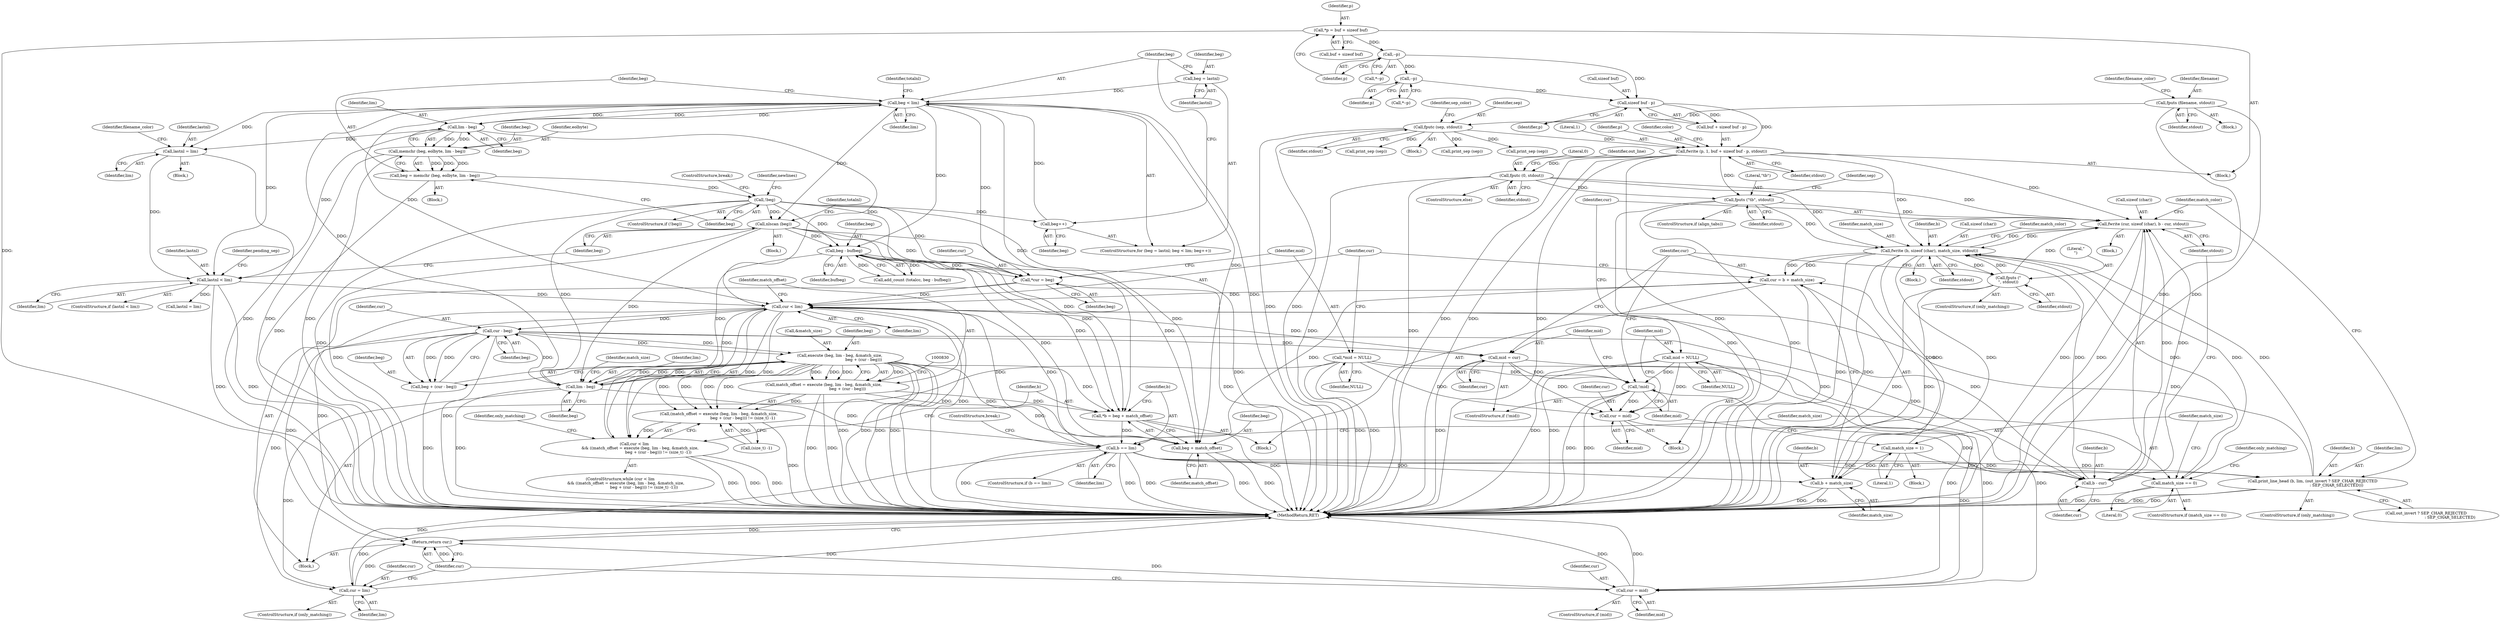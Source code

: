 digraph "0_savannah_8fcf61523644df42e1905c81bed26838e0b04f91@API" {
"1000883" [label="(Call,fwrite (cur, sizeof (char), b - cur, stdout))"];
"1000887" [label="(Call,b - cur)"];
"1000841" [label="(Call,b == lim)"];
"1000835" [label="(Call,*b = beg + match_offset)"];
"1000817" [label="(Call,execute (beg, lim - beg, &match_size,\n                                      beg + (cur - beg)))"];
"1000826" [label="(Call,cur - beg)"];
"1000811" [label="(Call,cur < lim)"];
"1000802" [label="(Call,*cur = beg)"];
"1000741" [label="(Call,nlscan (beg))"];
"1000618" [label="(Call,beg < lim)"];
"1000621" [label="(Call,beg++)"];
"1000633" [label="(Call,!beg)"];
"1000624" [label="(Call,beg = memchr (beg, eolbyte, lim - beg))"];
"1000626" [label="(Call,memchr (beg, eolbyte, lim - beg))"];
"1000629" [label="(Call,lim - beg)"];
"1000615" [label="(Call,beg = lastnl)"];
"1000770" [label="(Call,beg - bufbeg)"];
"1000906" [label="(Call,cur = b + match_size)"];
"1000893" [label="(Call,fwrite (b, sizeof (char), match_size, stdout))"];
"1000863" [label="(Call,print_line_head (b, lim, (out_invert ? SEP_CHAR_REJECTED\n                                      : SEP_CHAR_SELECTED)))"];
"1000846" [label="(Call,match_size == 0)"];
"1000850" [label="(Call,match_size = 1)"];
"1000793" [label="(Call,fputs (\"\t\b\", stdout))"];
"1000703" [label="(Call,fwrite (p, 1, buf + sizeof buf - p, stdout))"];
"1000708" [label="(Call,sizeof buf - p)"];
"1000675" [label="(Call,--p)"];
"1000665" [label="(Call,*p = buf + sizeof buf)"];
"1000698" [label="(Call,--p)"];
"1000657" [label="(Call,fputc (sep, stdout))"];
"1000649" [label="(Call,fputs (filename, stdout))"];
"1000730" [label="(Call,fputc (0, stdout))"];
"1000883" [label="(Call,fwrite (cur, sizeof (char), b - cur, stdout))"];
"1000903" [label="(Call,fputs (\"\n\", stdout))"];
"1000737" [label="(Call,lastnl < lim)"];
"1000643" [label="(Call,lastnl = lim)"];
"1000819" [label="(Call,lim - beg)"];
"1000815" [label="(Call,match_offset = execute (beg, lim - beg, &match_size,\n                                      beg + (cur - beg)))"];
"1000877" [label="(Call,cur = mid)"];
"1000854" [label="(Call,!mid)"];
"1000856" [label="(Call,mid = cur)"];
"1000806" [label="(Call,*mid = NULL)"];
"1000880" [label="(Call,mid = NULL)"];
"1000810" [label="(Call,cur < lim\n         && ((match_offset = execute (beg, lim - beg, &match_size,\n                                      beg + (cur - beg))) != (size_t) -1))"];
"1000814" [label="(Call,(match_offset = execute (beg, lim - beg, &match_size,\n                                      beg + (cur - beg))) != (size_t) -1)"];
"1000908" [label="(Call,b + match_size)"];
"1000913" [label="(Call,cur = lim)"];
"1000922" [label="(Return,return cur;)"];
"1000837" [label="(Call,beg + match_offset)"];
"1000824" [label="(Call,beg + (cur - beg))"];
"1000919" [label="(Call,cur = mid)"];
"1000887" [label="(Call,b - cur)"];
"1000866" [label="(Call,out_invert ? SEP_CHAR_REJECTED\n                                      : SEP_CHAR_SELECTED)"];
"1000809" [label="(ControlStructure,while (cur < lim\n         && ((match_offset = execute (beg, lim - beg, &match_size,\n                                      beg + (cur - beg))) != (size_t) -1)))"];
"1001415" [label="(MethodReturn,RET)"];
"1000911" [label="(ControlStructure,if (only_matching))"];
"1000839" [label="(Identifier,match_offset)"];
"1000674" [label="(Call,*--p)"];
"1000907" [label="(Identifier,cur)"];
"1000633" [label="(Call,!beg)"];
"1000614" [label="(ControlStructure,for (beg = lastnl; beg < lim; beg++))"];
"1000811" [label="(Call,cur < lim)"];
"1000904" [label="(Literal,\"\n\")"];
"1000714" [label="(Identifier,color)"];
"1000883" [label="(Call,fwrite (cur, sizeof (char), b - cur, stdout))"];
"1000797" [label="(Identifier,sep)"];
"1000666" [label="(Identifier,p)"];
"1000898" [label="(Identifier,stdout)"];
"1000628" [label="(Identifier,eolbyte)"];
"1000708" [label="(Call,sizeof buf - p)"];
"1000876" [label="(Block,)"];
"1000806" [label="(Call,*mid = NULL)"];
"1000823" [label="(Identifier,match_size)"];
"1000676" [label="(Identifier,p)"];
"1000890" [label="(Identifier,stdout)"];
"1000838" [label="(Identifier,beg)"];
"1000895" [label="(Call,sizeof (char))"];
"1000703" [label="(Call,fwrite (p, 1, buf + sizeof buf - p, stdout))"];
"1000877" [label="(Call,cur = mid)"];
"1000818" [label="(Identifier,beg)"];
"1000815" [label="(Call,match_offset = execute (beg, lim - beg, &match_size,\n                                      beg + (cur - beg)))"];
"1000900" [label="(Identifier,match_color)"];
"1000706" [label="(Call,buf + sizeof buf - p)"];
"1000645" [label="(Identifier,lim)"];
"1000903" [label="(Call,fputs (\"\n\", stdout))"];
"1000730" [label="(Call,fputc (0, stdout))"];
"1000819" [label="(Call,lim - beg)"];
"1000798" [label="(Block,)"];
"1000893" [label="(Call,fwrite (b, sizeof (char), match_size, stdout))"];
"1000608" [label="(Block,)"];
"1000626" [label="(Call,memchr (beg, eolbyte, lim - beg))"];
"1000884" [label="(Identifier,cur)"];
"1000771" [label="(Identifier,beg)"];
"1000794" [label="(Literal,\"\t\b\")"];
"1000804" [label="(Identifier,beg)"];
"1000639" [label="(Identifier,totalnl)"];
"1000732" [label="(Identifier,stdout)"];
"1000825" [label="(Identifier,beg)"];
"1000624" [label="(Call,beg = memchr (beg, eolbyte, lim - beg))"];
"1000841" [label="(Call,b == lim)"];
"1000711" [label="(Identifier,p)"];
"1000892" [label="(Identifier,match_color)"];
"1000667" [label="(Call,buf + sizeof buf)"];
"1000649" [label="(Call,fputs (filename, stdout))"];
"1000881" [label="(Identifier,mid)"];
"1000843" [label="(Identifier,lim)"];
"1000737" [label="(Call,lastnl < lim)"];
"1000643" [label="(Call,lastnl = lim)"];
"1000814" [label="(Call,(match_offset = execute (beg, lim - beg, &match_size,\n                                      beg + (cur - beg))) != (size_t) -1)"];
"1000629" [label="(Call,lim - beg)"];
"1000817" [label="(Call,execute (beg, lim - beg, &match_size,\n                                      beg + (cur - beg)))"];
"1000632" [label="(ControlStructure,if (!beg))"];
"1000644" [label="(Identifier,lastnl)"];
"1000768" [label="(Call,add_count (totalcc, beg - bufbeg))"];
"1000912" [label="(Identifier,only_matching)"];
"1000748" [label="(Call,lastnl = lim)"];
"1000651" [label="(Identifier,stdout)"];
"1000697" [label="(Call,*--p)"];
"1000920" [label="(Identifier,cur)"];
"1000850" [label="(Call,match_size = 1)"];
"1000856" [label="(Call,mid = cur)"];
"1000908" [label="(Call,b + match_size)"];
"1000699" [label="(Identifier,p)"];
"1000635" [label="(ControlStructure,break;)"];
"1000617" [label="(Identifier,lastnl)"];
"1000847" [label="(Identifier,match_size)"];
"1000631" [label="(Identifier,beg)"];
"1000634" [label="(Identifier,beg)"];
"1000820" [label="(Identifier,lim)"];
"1000864" [label="(Identifier,b)"];
"1000712" [label="(Identifier,stdout)"];
"1000659" [label="(Identifier,stdout)"];
"1000913" [label="(Call,cur = lim)"];
"1000889" [label="(Identifier,cur)"];
"1000905" [label="(Identifier,stdout)"];
"1000851" [label="(Identifier,match_size)"];
"1000914" [label="(Identifier,cur)"];
"1000802" [label="(Call,*cur = beg)"];
"1000897" [label="(Identifier,match_size)"];
"1000862" [label="(Identifier,only_matching)"];
"1000738" [label="(Identifier,lastnl)"];
"1000616" [label="(Identifier,beg)"];
"1000770" [label="(Call,beg - bufbeg)"];
"1000620" [label="(Identifier,lim)"];
"1000791" [label="(ControlStructure,if (align_tabs))"];
"1000846" [label="(Call,match_size == 0)"];
"1000618" [label="(Call,beg < lim)"];
"1000740" [label="(Block,)"];
"1000824" [label="(Call,beg + (cur - beg))"];
"1000661" [label="(Identifier,sep_color)"];
"1000653" [label="(Identifier,filename_color)"];
"1000857" [label="(Identifier,mid)"];
"1000917" [label="(ControlStructure,if (mid))"];
"1000808" [label="(Identifier,NULL)"];
"1000879" [label="(Identifier,mid)"];
"1000842" [label="(Identifier,b)"];
"1000796" [label="(Call,print_sep (sep))"];
"1000627" [label="(Identifier,beg)"];
"1000923" [label="(Identifier,cur)"];
"1000637" [label="(Identifier,newlines)"];
"1000860" [label="(Block,)"];
"1000654" [label="(Block,)"];
"1000739" [label="(Identifier,lim)"];
"1000793" [label="(Call,fputs (\"\t\b\", stdout))"];
"1000833" [label="(Block,)"];
"1000813" [label="(Identifier,lim)"];
"1000615" [label="(Call,beg = lastnl)"];
"1000646" [label="(Block,)"];
"1000734" [label="(Identifier,out_line)"];
"1000658" [label="(Identifier,sep)"];
"1000731" [label="(Literal,0)"];
"1000844" [label="(ControlStructure,break;)"];
"1000827" [label="(Identifier,cur)"];
"1000744" [label="(Identifier,totalnl)"];
"1000840" [label="(ControlStructure,if (b == lim))"];
"1000729" [label="(ControlStructure,else)"];
"1000910" [label="(Identifier,match_size)"];
"1000858" [label="(Identifier,cur)"];
"1000619" [label="(Identifier,beg)"];
"1000888" [label="(Identifier,b)"];
"1000836" [label="(Identifier,b)"];
"1000919" [label="(Call,cur = mid)"];
"1000736" [label="(ControlStructure,if (lastnl < lim))"];
"1000906" [label="(Call,cur = b + match_size)"];
"1000621" [label="(Call,beg++)"];
"1000807" [label="(Identifier,mid)"];
"1000803" [label="(Identifier,cur)"];
"1000863" [label="(Call,print_line_head (b, lim, (out_invert ? SEP_CHAR_REJECTED\n                                      : SEP_CHAR_SELECTED)))"];
"1000816" [label="(Identifier,match_offset)"];
"1000630" [label="(Identifier,lim)"];
"1000705" [label="(Literal,1)"];
"1000821" [label="(Identifier,beg)"];
"1000657" [label="(Call,fputc (sep, stdout))"];
"1000871" [label="(Block,)"];
"1000852" [label="(Literal,1)"];
"1000854" [label="(Call,!mid)"];
"1000704" [label="(Identifier,p)"];
"1000855" [label="(Identifier,mid)"];
"1000779" [label="(Call,print_sep (sep))"];
"1000901" [label="(ControlStructure,if (only_matching))"];
"1000880" [label="(Call,mid = NULL)"];
"1000675" [label="(Call,--p)"];
"1000853" [label="(ControlStructure,if (!mid))"];
"1000915" [label="(Identifier,lim)"];
"1000650" [label="(Identifier,filename)"];
"1000752" [label="(Identifier,pending_sep)"];
"1000828" [label="(Identifier,beg)"];
"1000741" [label="(Call,nlscan (beg))"];
"1000665" [label="(Call,*p = buf + sizeof buf)"];
"1000622" [label="(Identifier,beg)"];
"1000826" [label="(Call,cur - beg)"];
"1000810" [label="(Call,cur < lim\n         && ((match_offset = execute (beg, lim - beg, &match_size,\n                                      beg + (cur - beg))) != (size_t) -1))"];
"1000623" [label="(Block,)"];
"1000921" [label="(Identifier,mid)"];
"1000795" [label="(Identifier,stdout)"];
"1000837" [label="(Call,beg + match_offset)"];
"1000882" [label="(Identifier,NULL)"];
"1000822" [label="(Call,&match_size)"];
"1000812" [label="(Identifier,cur)"];
"1000909" [label="(Identifier,b)"];
"1000922" [label="(Return,return cur;)"];
"1000849" [label="(Block,)"];
"1000662" [label="(Block,)"];
"1000753" [label="(Call,print_sep (sep))"];
"1000772" [label="(Identifier,bufbeg)"];
"1000829" [label="(Call,(size_t) -1)"];
"1000698" [label="(Call,--p)"];
"1000625" [label="(Identifier,beg)"];
"1000865" [label="(Identifier,lim)"];
"1000861" [label="(ControlStructure,if (only_matching))"];
"1000885" [label="(Call,sizeof (char))"];
"1000845" [label="(ControlStructure,if (match_size == 0))"];
"1000894" [label="(Identifier,b)"];
"1000848" [label="(Literal,0)"];
"1000835" [label="(Call,*b = beg + match_offset)"];
"1000648" [label="(Identifier,filename_color)"];
"1000742" [label="(Identifier,beg)"];
"1000878" [label="(Identifier,cur)"];
"1000709" [label="(Call,sizeof buf)"];
"1000883" -> "1000871"  [label="AST: "];
"1000883" -> "1000890"  [label="CFG: "];
"1000884" -> "1000883"  [label="AST: "];
"1000885" -> "1000883"  [label="AST: "];
"1000887" -> "1000883"  [label="AST: "];
"1000890" -> "1000883"  [label="AST: "];
"1000892" -> "1000883"  [label="CFG: "];
"1000883" -> "1001415"  [label="DDG: "];
"1000883" -> "1001415"  [label="DDG: "];
"1000887" -> "1000883"  [label="DDG: "];
"1000887" -> "1000883"  [label="DDG: "];
"1000793" -> "1000883"  [label="DDG: "];
"1000893" -> "1000883"  [label="DDG: "];
"1000730" -> "1000883"  [label="DDG: "];
"1000703" -> "1000883"  [label="DDG: "];
"1000903" -> "1000883"  [label="DDG: "];
"1000883" -> "1000893"  [label="DDG: "];
"1000887" -> "1000889"  [label="CFG: "];
"1000888" -> "1000887"  [label="AST: "];
"1000889" -> "1000887"  [label="AST: "];
"1000890" -> "1000887"  [label="CFG: "];
"1000841" -> "1000887"  [label="DDG: "];
"1000877" -> "1000887"  [label="DDG: "];
"1000826" -> "1000887"  [label="DDG: "];
"1000811" -> "1000887"  [label="DDG: "];
"1000887" -> "1000893"  [label="DDG: "];
"1000841" -> "1000840"  [label="AST: "];
"1000841" -> "1000843"  [label="CFG: "];
"1000842" -> "1000841"  [label="AST: "];
"1000843" -> "1000841"  [label="AST: "];
"1000844" -> "1000841"  [label="CFG: "];
"1000847" -> "1000841"  [label="CFG: "];
"1000841" -> "1001415"  [label="DDG: "];
"1000841" -> "1001415"  [label="DDG: "];
"1000841" -> "1001415"  [label="DDG: "];
"1000841" -> "1000811"  [label="DDG: "];
"1000835" -> "1000841"  [label="DDG: "];
"1000819" -> "1000841"  [label="DDG: "];
"1000811" -> "1000841"  [label="DDG: "];
"1000841" -> "1000863"  [label="DDG: "];
"1000841" -> "1000863"  [label="DDG: "];
"1000841" -> "1000906"  [label="DDG: "];
"1000841" -> "1000908"  [label="DDG: "];
"1000841" -> "1000913"  [label="DDG: "];
"1000835" -> "1000833"  [label="AST: "];
"1000835" -> "1000837"  [label="CFG: "];
"1000836" -> "1000835"  [label="AST: "];
"1000837" -> "1000835"  [label="AST: "];
"1000842" -> "1000835"  [label="CFG: "];
"1000835" -> "1001415"  [label="DDG: "];
"1000817" -> "1000835"  [label="DDG: "];
"1000741" -> "1000835"  [label="DDG: "];
"1000618" -> "1000835"  [label="DDG: "];
"1000633" -> "1000835"  [label="DDG: "];
"1000770" -> "1000835"  [label="DDG: "];
"1000815" -> "1000835"  [label="DDG: "];
"1000817" -> "1000815"  [label="AST: "];
"1000817" -> "1000824"  [label="CFG: "];
"1000818" -> "1000817"  [label="AST: "];
"1000819" -> "1000817"  [label="AST: "];
"1000822" -> "1000817"  [label="AST: "];
"1000824" -> "1000817"  [label="AST: "];
"1000815" -> "1000817"  [label="CFG: "];
"1000817" -> "1001415"  [label="DDG: "];
"1000817" -> "1001415"  [label="DDG: "];
"1000817" -> "1001415"  [label="DDG: "];
"1000817" -> "1001415"  [label="DDG: "];
"1000817" -> "1000814"  [label="DDG: "];
"1000817" -> "1000814"  [label="DDG: "];
"1000817" -> "1000814"  [label="DDG: "];
"1000817" -> "1000814"  [label="DDG: "];
"1000817" -> "1000815"  [label="DDG: "];
"1000817" -> "1000815"  [label="DDG: "];
"1000817" -> "1000815"  [label="DDG: "];
"1000817" -> "1000815"  [label="DDG: "];
"1000826" -> "1000817"  [label="DDG: "];
"1000826" -> "1000817"  [label="DDG: "];
"1000819" -> "1000817"  [label="DDG: "];
"1000819" -> "1000817"  [label="DDG: "];
"1000817" -> "1000819"  [label="DDG: "];
"1000817" -> "1000837"  [label="DDG: "];
"1000826" -> "1000824"  [label="AST: "];
"1000826" -> "1000828"  [label="CFG: "];
"1000827" -> "1000826"  [label="AST: "];
"1000828" -> "1000826"  [label="AST: "];
"1000824" -> "1000826"  [label="CFG: "];
"1000826" -> "1001415"  [label="DDG: "];
"1000826" -> "1000824"  [label="DDG: "];
"1000826" -> "1000824"  [label="DDG: "];
"1000811" -> "1000826"  [label="DDG: "];
"1000819" -> "1000826"  [label="DDG: "];
"1000826" -> "1000856"  [label="DDG: "];
"1000826" -> "1000922"  [label="DDG: "];
"1000811" -> "1000810"  [label="AST: "];
"1000811" -> "1000813"  [label="CFG: "];
"1000812" -> "1000811"  [label="AST: "];
"1000813" -> "1000811"  [label="AST: "];
"1000816" -> "1000811"  [label="CFG: "];
"1000810" -> "1000811"  [label="CFG: "];
"1000811" -> "1001415"  [label="DDG: "];
"1000811" -> "1001415"  [label="DDG: "];
"1000811" -> "1000810"  [label="DDG: "];
"1000811" -> "1000810"  [label="DDG: "];
"1000802" -> "1000811"  [label="DDG: "];
"1000906" -> "1000811"  [label="DDG: "];
"1000863" -> "1000811"  [label="DDG: "];
"1000737" -> "1000811"  [label="DDG: "];
"1000629" -> "1000811"  [label="DDG: "];
"1000618" -> "1000811"  [label="DDG: "];
"1000811" -> "1000819"  [label="DDG: "];
"1000811" -> "1000856"  [label="DDG: "];
"1000811" -> "1000913"  [label="DDG: "];
"1000811" -> "1000922"  [label="DDG: "];
"1000802" -> "1000798"  [label="AST: "];
"1000802" -> "1000804"  [label="CFG: "];
"1000803" -> "1000802"  [label="AST: "];
"1000804" -> "1000802"  [label="AST: "];
"1000807" -> "1000802"  [label="CFG: "];
"1000802" -> "1001415"  [label="DDG: "];
"1000741" -> "1000802"  [label="DDG: "];
"1000618" -> "1000802"  [label="DDG: "];
"1000633" -> "1000802"  [label="DDG: "];
"1000770" -> "1000802"  [label="DDG: "];
"1000741" -> "1000740"  [label="AST: "];
"1000741" -> "1000742"  [label="CFG: "];
"1000742" -> "1000741"  [label="AST: "];
"1000744" -> "1000741"  [label="CFG: "];
"1000741" -> "1001415"  [label="DDG: "];
"1000618" -> "1000741"  [label="DDG: "];
"1000633" -> "1000741"  [label="DDG: "];
"1000741" -> "1000770"  [label="DDG: "];
"1000741" -> "1000819"  [label="DDG: "];
"1000741" -> "1000837"  [label="DDG: "];
"1000618" -> "1000614"  [label="AST: "];
"1000618" -> "1000620"  [label="CFG: "];
"1000619" -> "1000618"  [label="AST: "];
"1000620" -> "1000618"  [label="AST: "];
"1000625" -> "1000618"  [label="CFG: "];
"1000639" -> "1000618"  [label="CFG: "];
"1000618" -> "1001415"  [label="DDG: "];
"1000621" -> "1000618"  [label="DDG: "];
"1000615" -> "1000618"  [label="DDG: "];
"1000629" -> "1000618"  [label="DDG: "];
"1000618" -> "1000629"  [label="DDG: "];
"1000618" -> "1000629"  [label="DDG: "];
"1000618" -> "1000643"  [label="DDG: "];
"1000618" -> "1000737"  [label="DDG: "];
"1000618" -> "1000770"  [label="DDG: "];
"1000618" -> "1000819"  [label="DDG: "];
"1000618" -> "1000837"  [label="DDG: "];
"1000621" -> "1000614"  [label="AST: "];
"1000621" -> "1000622"  [label="CFG: "];
"1000622" -> "1000621"  [label="AST: "];
"1000619" -> "1000621"  [label="CFG: "];
"1000633" -> "1000621"  [label="DDG: "];
"1000633" -> "1000632"  [label="AST: "];
"1000633" -> "1000634"  [label="CFG: "];
"1000634" -> "1000633"  [label="AST: "];
"1000635" -> "1000633"  [label="CFG: "];
"1000637" -> "1000633"  [label="CFG: "];
"1000633" -> "1001415"  [label="DDG: "];
"1000624" -> "1000633"  [label="DDG: "];
"1000633" -> "1000770"  [label="DDG: "];
"1000633" -> "1000819"  [label="DDG: "];
"1000633" -> "1000837"  [label="DDG: "];
"1000624" -> "1000623"  [label="AST: "];
"1000624" -> "1000626"  [label="CFG: "];
"1000625" -> "1000624"  [label="AST: "];
"1000626" -> "1000624"  [label="AST: "];
"1000634" -> "1000624"  [label="CFG: "];
"1000624" -> "1001415"  [label="DDG: "];
"1000626" -> "1000624"  [label="DDG: "];
"1000626" -> "1000624"  [label="DDG: "];
"1000626" -> "1000624"  [label="DDG: "];
"1000626" -> "1000629"  [label="CFG: "];
"1000627" -> "1000626"  [label="AST: "];
"1000628" -> "1000626"  [label="AST: "];
"1000629" -> "1000626"  [label="AST: "];
"1000626" -> "1001415"  [label="DDG: "];
"1000626" -> "1001415"  [label="DDG: "];
"1000629" -> "1000626"  [label="DDG: "];
"1000629" -> "1000626"  [label="DDG: "];
"1000629" -> "1000631"  [label="CFG: "];
"1000630" -> "1000629"  [label="AST: "];
"1000631" -> "1000629"  [label="AST: "];
"1000629" -> "1000643"  [label="DDG: "];
"1000629" -> "1000737"  [label="DDG: "];
"1000615" -> "1000614"  [label="AST: "];
"1000615" -> "1000617"  [label="CFG: "];
"1000616" -> "1000615"  [label="AST: "];
"1000617" -> "1000615"  [label="AST: "];
"1000619" -> "1000615"  [label="CFG: "];
"1000770" -> "1000768"  [label="AST: "];
"1000770" -> "1000772"  [label="CFG: "];
"1000771" -> "1000770"  [label="AST: "];
"1000772" -> "1000770"  [label="AST: "];
"1000768" -> "1000770"  [label="CFG: "];
"1000770" -> "1001415"  [label="DDG: "];
"1000770" -> "1000768"  [label="DDG: "];
"1000770" -> "1000768"  [label="DDG: "];
"1000770" -> "1000819"  [label="DDG: "];
"1000770" -> "1000837"  [label="DDG: "];
"1000906" -> "1000833"  [label="AST: "];
"1000906" -> "1000908"  [label="CFG: "];
"1000907" -> "1000906"  [label="AST: "];
"1000908" -> "1000906"  [label="AST: "];
"1000812" -> "1000906"  [label="CFG: "];
"1000906" -> "1001415"  [label="DDG: "];
"1000893" -> "1000906"  [label="DDG: "];
"1000893" -> "1000906"  [label="DDG: "];
"1000850" -> "1000906"  [label="DDG: "];
"1000893" -> "1000860"  [label="AST: "];
"1000893" -> "1000898"  [label="CFG: "];
"1000894" -> "1000893"  [label="AST: "];
"1000895" -> "1000893"  [label="AST: "];
"1000897" -> "1000893"  [label="AST: "];
"1000898" -> "1000893"  [label="AST: "];
"1000900" -> "1000893"  [label="CFG: "];
"1000893" -> "1001415"  [label="DDG: "];
"1000893" -> "1001415"  [label="DDG: "];
"1000893" -> "1000846"  [label="DDG: "];
"1000863" -> "1000893"  [label="DDG: "];
"1000846" -> "1000893"  [label="DDG: "];
"1000793" -> "1000893"  [label="DDG: "];
"1000730" -> "1000893"  [label="DDG: "];
"1000703" -> "1000893"  [label="DDG: "];
"1000903" -> "1000893"  [label="DDG: "];
"1000893" -> "1000903"  [label="DDG: "];
"1000893" -> "1000908"  [label="DDG: "];
"1000893" -> "1000908"  [label="DDG: "];
"1000863" -> "1000861"  [label="AST: "];
"1000863" -> "1000866"  [label="CFG: "];
"1000864" -> "1000863"  [label="AST: "];
"1000865" -> "1000863"  [label="AST: "];
"1000866" -> "1000863"  [label="AST: "];
"1000892" -> "1000863"  [label="CFG: "];
"1000863" -> "1001415"  [label="DDG: "];
"1000863" -> "1001415"  [label="DDG: "];
"1000846" -> "1000845"  [label="AST: "];
"1000846" -> "1000848"  [label="CFG: "];
"1000847" -> "1000846"  [label="AST: "];
"1000848" -> "1000846"  [label="AST: "];
"1000851" -> "1000846"  [label="CFG: "];
"1000862" -> "1000846"  [label="CFG: "];
"1000846" -> "1001415"  [label="DDG: "];
"1000850" -> "1000846"  [label="DDG: "];
"1000850" -> "1000849"  [label="AST: "];
"1000850" -> "1000852"  [label="CFG: "];
"1000851" -> "1000850"  [label="AST: "];
"1000852" -> "1000850"  [label="AST: "];
"1000855" -> "1000850"  [label="CFG: "];
"1000850" -> "1000908"  [label="DDG: "];
"1000793" -> "1000791"  [label="AST: "];
"1000793" -> "1000795"  [label="CFG: "];
"1000794" -> "1000793"  [label="AST: "];
"1000795" -> "1000793"  [label="AST: "];
"1000797" -> "1000793"  [label="CFG: "];
"1000793" -> "1001415"  [label="DDG: "];
"1000793" -> "1001415"  [label="DDG: "];
"1000703" -> "1000793"  [label="DDG: "];
"1000730" -> "1000793"  [label="DDG: "];
"1000703" -> "1000662"  [label="AST: "];
"1000703" -> "1000712"  [label="CFG: "];
"1000704" -> "1000703"  [label="AST: "];
"1000705" -> "1000703"  [label="AST: "];
"1000706" -> "1000703"  [label="AST: "];
"1000712" -> "1000703"  [label="AST: "];
"1000714" -> "1000703"  [label="CFG: "];
"1000703" -> "1001415"  [label="DDG: "];
"1000703" -> "1001415"  [label="DDG: "];
"1000703" -> "1001415"  [label="DDG: "];
"1000703" -> "1001415"  [label="DDG: "];
"1000708" -> "1000703"  [label="DDG: "];
"1000657" -> "1000703"  [label="DDG: "];
"1000703" -> "1000730"  [label="DDG: "];
"1000708" -> "1000706"  [label="AST: "];
"1000708" -> "1000711"  [label="CFG: "];
"1000709" -> "1000708"  [label="AST: "];
"1000711" -> "1000708"  [label="AST: "];
"1000706" -> "1000708"  [label="CFG: "];
"1000708" -> "1000706"  [label="DDG: "];
"1000675" -> "1000708"  [label="DDG: "];
"1000698" -> "1000708"  [label="DDG: "];
"1000675" -> "1000674"  [label="AST: "];
"1000675" -> "1000676"  [label="CFG: "];
"1000676" -> "1000675"  [label="AST: "];
"1000674" -> "1000675"  [label="CFG: "];
"1000665" -> "1000675"  [label="DDG: "];
"1000675" -> "1000698"  [label="DDG: "];
"1000665" -> "1000662"  [label="AST: "];
"1000665" -> "1000667"  [label="CFG: "];
"1000666" -> "1000665"  [label="AST: "];
"1000667" -> "1000665"  [label="AST: "];
"1000676" -> "1000665"  [label="CFG: "];
"1000665" -> "1001415"  [label="DDG: "];
"1000698" -> "1000697"  [label="AST: "];
"1000698" -> "1000699"  [label="CFG: "];
"1000699" -> "1000698"  [label="AST: "];
"1000697" -> "1000698"  [label="CFG: "];
"1000657" -> "1000654"  [label="AST: "];
"1000657" -> "1000659"  [label="CFG: "];
"1000658" -> "1000657"  [label="AST: "];
"1000659" -> "1000657"  [label="AST: "];
"1000661" -> "1000657"  [label="CFG: "];
"1000657" -> "1001415"  [label="DDG: "];
"1000657" -> "1001415"  [label="DDG: "];
"1000649" -> "1000657"  [label="DDG: "];
"1000657" -> "1000753"  [label="DDG: "];
"1000657" -> "1000779"  [label="DDG: "];
"1000657" -> "1000796"  [label="DDG: "];
"1000649" -> "1000646"  [label="AST: "];
"1000649" -> "1000651"  [label="CFG: "];
"1000650" -> "1000649"  [label="AST: "];
"1000651" -> "1000649"  [label="AST: "];
"1000653" -> "1000649"  [label="CFG: "];
"1000649" -> "1001415"  [label="DDG: "];
"1000649" -> "1001415"  [label="DDG: "];
"1000730" -> "1000729"  [label="AST: "];
"1000730" -> "1000732"  [label="CFG: "];
"1000731" -> "1000730"  [label="AST: "];
"1000732" -> "1000730"  [label="AST: "];
"1000734" -> "1000730"  [label="CFG: "];
"1000730" -> "1001415"  [label="DDG: "];
"1000730" -> "1001415"  [label="DDG: "];
"1000903" -> "1000901"  [label="AST: "];
"1000903" -> "1000905"  [label="CFG: "];
"1000904" -> "1000903"  [label="AST: "];
"1000905" -> "1000903"  [label="AST: "];
"1000907" -> "1000903"  [label="CFG: "];
"1000903" -> "1001415"  [label="DDG: "];
"1000903" -> "1001415"  [label="DDG: "];
"1000737" -> "1000736"  [label="AST: "];
"1000737" -> "1000739"  [label="CFG: "];
"1000738" -> "1000737"  [label="AST: "];
"1000739" -> "1000737"  [label="AST: "];
"1000742" -> "1000737"  [label="CFG: "];
"1000752" -> "1000737"  [label="CFG: "];
"1000737" -> "1001415"  [label="DDG: "];
"1000737" -> "1001415"  [label="DDG: "];
"1000643" -> "1000737"  [label="DDG: "];
"1000737" -> "1000748"  [label="DDG: "];
"1000643" -> "1000608"  [label="AST: "];
"1000643" -> "1000645"  [label="CFG: "];
"1000644" -> "1000643"  [label="AST: "];
"1000645" -> "1000643"  [label="AST: "];
"1000648" -> "1000643"  [label="CFG: "];
"1000643" -> "1001415"  [label="DDG: "];
"1000819" -> "1000821"  [label="CFG: "];
"1000820" -> "1000819"  [label="AST: "];
"1000821" -> "1000819"  [label="AST: "];
"1000823" -> "1000819"  [label="CFG: "];
"1000819" -> "1001415"  [label="DDG: "];
"1000819" -> "1000913"  [label="DDG: "];
"1000815" -> "1000814"  [label="AST: "];
"1000816" -> "1000815"  [label="AST: "];
"1000830" -> "1000815"  [label="CFG: "];
"1000815" -> "1001415"  [label="DDG: "];
"1000815" -> "1001415"  [label="DDG: "];
"1000815" -> "1000814"  [label="DDG: "];
"1000815" -> "1000837"  [label="DDG: "];
"1000877" -> "1000876"  [label="AST: "];
"1000877" -> "1000879"  [label="CFG: "];
"1000878" -> "1000877"  [label="AST: "];
"1000879" -> "1000877"  [label="AST: "];
"1000881" -> "1000877"  [label="CFG: "];
"1000854" -> "1000877"  [label="DDG: "];
"1000856" -> "1000877"  [label="DDG: "];
"1000806" -> "1000877"  [label="DDG: "];
"1000880" -> "1000877"  [label="DDG: "];
"1000854" -> "1000853"  [label="AST: "];
"1000854" -> "1000855"  [label="CFG: "];
"1000855" -> "1000854"  [label="AST: "];
"1000857" -> "1000854"  [label="CFG: "];
"1000907" -> "1000854"  [label="CFG: "];
"1000854" -> "1001415"  [label="DDG: "];
"1000854" -> "1001415"  [label="DDG: "];
"1000856" -> "1000854"  [label="DDG: "];
"1000806" -> "1000854"  [label="DDG: "];
"1000880" -> "1000854"  [label="DDG: "];
"1000854" -> "1000919"  [label="DDG: "];
"1000856" -> "1000853"  [label="AST: "];
"1000856" -> "1000858"  [label="CFG: "];
"1000857" -> "1000856"  [label="AST: "];
"1000858" -> "1000856"  [label="AST: "];
"1000907" -> "1000856"  [label="CFG: "];
"1000856" -> "1001415"  [label="DDG: "];
"1000856" -> "1000919"  [label="DDG: "];
"1000806" -> "1000798"  [label="AST: "];
"1000806" -> "1000808"  [label="CFG: "];
"1000807" -> "1000806"  [label="AST: "];
"1000808" -> "1000806"  [label="AST: "];
"1000812" -> "1000806"  [label="CFG: "];
"1000806" -> "1001415"  [label="DDG: "];
"1000806" -> "1001415"  [label="DDG: "];
"1000806" -> "1000919"  [label="DDG: "];
"1000880" -> "1000876"  [label="AST: "];
"1000880" -> "1000882"  [label="CFG: "];
"1000881" -> "1000880"  [label="AST: "];
"1000882" -> "1000880"  [label="AST: "];
"1000884" -> "1000880"  [label="CFG: "];
"1000880" -> "1001415"  [label="DDG: "];
"1000880" -> "1001415"  [label="DDG: "];
"1000880" -> "1000919"  [label="DDG: "];
"1000810" -> "1000809"  [label="AST: "];
"1000810" -> "1000814"  [label="CFG: "];
"1000814" -> "1000810"  [label="AST: "];
"1000836" -> "1000810"  [label="CFG: "];
"1000912" -> "1000810"  [label="CFG: "];
"1000810" -> "1001415"  [label="DDG: "];
"1000810" -> "1001415"  [label="DDG: "];
"1000810" -> "1001415"  [label="DDG: "];
"1000814" -> "1000810"  [label="DDG: "];
"1000814" -> "1000829"  [label="CFG: "];
"1000829" -> "1000814"  [label="AST: "];
"1000814" -> "1001415"  [label="DDG: "];
"1000829" -> "1000814"  [label="DDG: "];
"1000908" -> "1000910"  [label="CFG: "];
"1000909" -> "1000908"  [label="AST: "];
"1000910" -> "1000908"  [label="AST: "];
"1000908" -> "1001415"  [label="DDG: "];
"1000908" -> "1001415"  [label="DDG: "];
"1000913" -> "1000911"  [label="AST: "];
"1000913" -> "1000915"  [label="CFG: "];
"1000914" -> "1000913"  [label="AST: "];
"1000915" -> "1000913"  [label="AST: "];
"1000923" -> "1000913"  [label="CFG: "];
"1000913" -> "1001415"  [label="DDG: "];
"1000913" -> "1001415"  [label="DDG: "];
"1000913" -> "1000922"  [label="DDG: "];
"1000922" -> "1000798"  [label="AST: "];
"1000922" -> "1000923"  [label="CFG: "];
"1000923" -> "1000922"  [label="AST: "];
"1001415" -> "1000922"  [label="CFG: "];
"1000922" -> "1001415"  [label="DDG: "];
"1000923" -> "1000922"  [label="DDG: "];
"1000919" -> "1000922"  [label="DDG: "];
"1000837" -> "1000839"  [label="CFG: "];
"1000838" -> "1000837"  [label="AST: "];
"1000839" -> "1000837"  [label="AST: "];
"1000837" -> "1001415"  [label="DDG: "];
"1000837" -> "1001415"  [label="DDG: "];
"1000825" -> "1000824"  [label="AST: "];
"1000824" -> "1001415"  [label="DDG: "];
"1000919" -> "1000917"  [label="AST: "];
"1000919" -> "1000921"  [label="CFG: "];
"1000920" -> "1000919"  [label="AST: "];
"1000921" -> "1000919"  [label="AST: "];
"1000923" -> "1000919"  [label="CFG: "];
"1000919" -> "1001415"  [label="DDG: "];
"1000919" -> "1001415"  [label="DDG: "];
}
